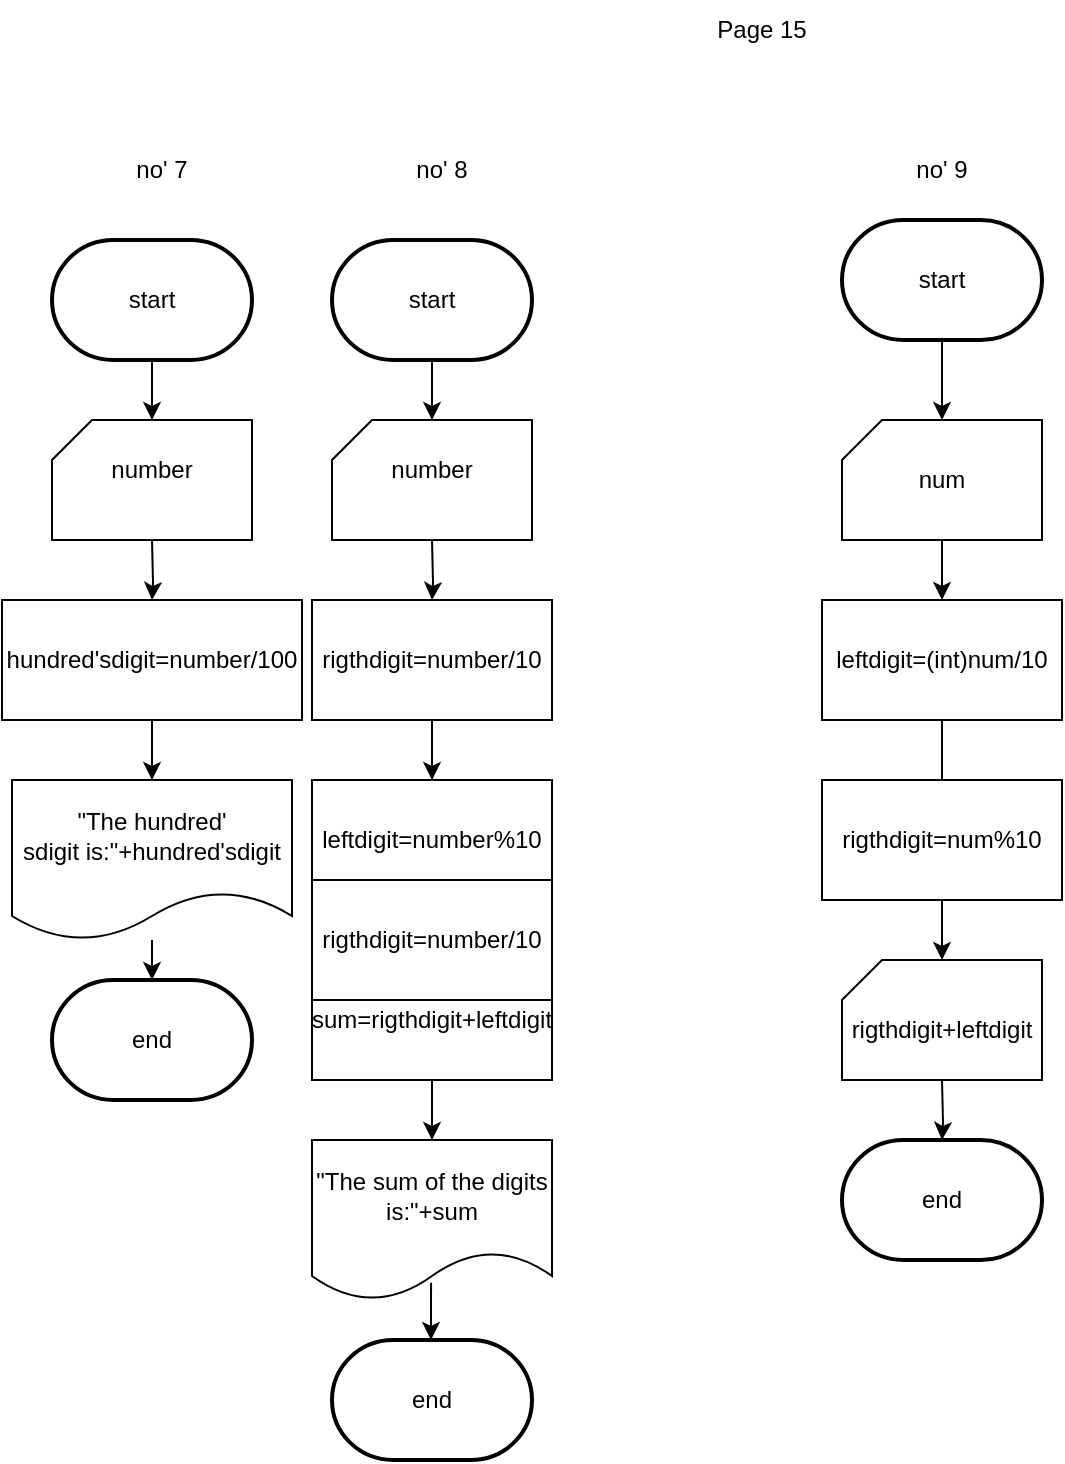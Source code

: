 <mxfile version="23.1.5" type="device" pages="2">
  <diagram name="‫עמוד-1‬" id="FsbVqvt1ePZkj91_kKC7">
    <mxGraphModel dx="841" dy="581" grid="1" gridSize="10" guides="1" tooltips="1" connect="1" arrows="1" fold="1" page="1" pageScale="1" pageWidth="827" pageHeight="1169" math="0" shadow="0">
      <root>
        <mxCell id="0" />
        <mxCell id="1" parent="0" />
        <mxCell id="AMthU2WUuR-Yo0SK-RJl-1" value="Page 15" style="text;html=1;align=center;verticalAlign=middle;whiteSpace=wrap;rounded=0;" parent="1" vertex="1">
          <mxGeometry x="370" y="10" width="60" height="30" as="geometry" />
        </mxCell>
        <mxCell id="AMthU2WUuR-Yo0SK-RJl-2" value="no&#39; 7" style="text;html=1;align=center;verticalAlign=middle;whiteSpace=wrap;rounded=0;" parent="1" vertex="1">
          <mxGeometry x="70" y="80" width="60" height="30" as="geometry" />
        </mxCell>
        <mxCell id="AMthU2WUuR-Yo0SK-RJl-13" value="no&#39; 8" style="text;html=1;align=center;verticalAlign=middle;whiteSpace=wrap;rounded=0;" parent="1" vertex="1">
          <mxGeometry x="210" y="80" width="60" height="30" as="geometry" />
        </mxCell>
        <mxCell id="AMthU2WUuR-Yo0SK-RJl-107" value="start" style="strokeWidth=2;html=1;shape=mxgraph.flowchart.terminator;whiteSpace=wrap;" parent="1" vertex="1">
          <mxGeometry x="45" y="130" width="100" height="60" as="geometry" />
        </mxCell>
        <mxCell id="AMthU2WUuR-Yo0SK-RJl-108" value="" style="verticalLabelPosition=bottom;verticalAlign=top;html=1;shape=card;whiteSpace=wrap;size=20;arcSize=12;" parent="1" vertex="1">
          <mxGeometry x="45" y="220" width="100" height="60" as="geometry" />
        </mxCell>
        <mxCell id="AMthU2WUuR-Yo0SK-RJl-109" value="" style="edgeStyle=orthogonalEdgeStyle;rounded=0;orthogonalLoop=1;jettySize=auto;html=1;" parent="1" source="AMthU2WUuR-Yo0SK-RJl-107" target="AMthU2WUuR-Yo0SK-RJl-108" edge="1">
          <mxGeometry relative="1" as="geometry" />
        </mxCell>
        <mxCell id="AMthU2WUuR-Yo0SK-RJl-110" value="" style="edgeStyle=orthogonalEdgeStyle;rounded=0;orthogonalLoop=1;jettySize=auto;html=1;" parent="1" target="AMthU2WUuR-Yo0SK-RJl-112" edge="1">
          <mxGeometry relative="1" as="geometry">
            <mxPoint x="95" y="280" as="sourcePoint" />
          </mxGeometry>
        </mxCell>
        <mxCell id="AMthU2WUuR-Yo0SK-RJl-111" value="number" style="text;html=1;align=center;verticalAlign=middle;whiteSpace=wrap;rounded=0;" parent="1" vertex="1">
          <mxGeometry x="65" y="230" width="60" height="30" as="geometry" />
        </mxCell>
        <mxCell id="AMthU2WUuR-Yo0SK-RJl-112" value="hundred&#39;sdigit=number/100" style="rounded=0;whiteSpace=wrap;html=1;" parent="1" vertex="1">
          <mxGeometry x="20" y="310" width="150" height="60" as="geometry" />
        </mxCell>
        <mxCell id="AMthU2WUuR-Yo0SK-RJl-113" value="&quot;The hundred&#39; sdigit&amp;nbsp;is:&quot;+hundred&#39;sdigit" style="shape=document;whiteSpace=wrap;html=1;boundedLbl=1;" parent="1" vertex="1">
          <mxGeometry x="25" y="400" width="140" height="80" as="geometry" />
        </mxCell>
        <mxCell id="AMthU2WUuR-Yo0SK-RJl-114" value="" style="edgeStyle=orthogonalEdgeStyle;rounded=0;orthogonalLoop=1;jettySize=auto;html=1;" parent="1" source="AMthU2WUuR-Yo0SK-RJl-112" target="AMthU2WUuR-Yo0SK-RJl-113" edge="1">
          <mxGeometry relative="1" as="geometry" />
        </mxCell>
        <mxCell id="AMthU2WUuR-Yo0SK-RJl-115" value="" style="endArrow=classic;html=1;rounded=0;" parent="1" target="AMthU2WUuR-Yo0SK-RJl-116" edge="1">
          <mxGeometry width="50" height="50" relative="1" as="geometry">
            <mxPoint x="95" y="480" as="sourcePoint" />
            <mxPoint x="103" y="600" as="targetPoint" />
          </mxGeometry>
        </mxCell>
        <mxCell id="AMthU2WUuR-Yo0SK-RJl-116" value="end" style="strokeWidth=2;html=1;shape=mxgraph.flowchart.terminator;whiteSpace=wrap;" parent="1" vertex="1">
          <mxGeometry x="45" y="500" width="100" height="60" as="geometry" />
        </mxCell>
        <mxCell id="AMthU2WUuR-Yo0SK-RJl-117" value="start" style="strokeWidth=2;html=1;shape=mxgraph.flowchart.terminator;whiteSpace=wrap;" parent="1" vertex="1">
          <mxGeometry x="185" y="130" width="100" height="60" as="geometry" />
        </mxCell>
        <mxCell id="AMthU2WUuR-Yo0SK-RJl-118" value="" style="verticalLabelPosition=bottom;verticalAlign=top;html=1;shape=card;whiteSpace=wrap;size=20;arcSize=12;" parent="1" vertex="1">
          <mxGeometry x="185" y="220" width="100" height="60" as="geometry" />
        </mxCell>
        <mxCell id="AMthU2WUuR-Yo0SK-RJl-119" value="" style="edgeStyle=orthogonalEdgeStyle;rounded=0;orthogonalLoop=1;jettySize=auto;html=1;" parent="1" source="AMthU2WUuR-Yo0SK-RJl-117" target="AMthU2WUuR-Yo0SK-RJl-118" edge="1">
          <mxGeometry relative="1" as="geometry" />
        </mxCell>
        <mxCell id="AMthU2WUuR-Yo0SK-RJl-120" value="" style="edgeStyle=orthogonalEdgeStyle;rounded=0;orthogonalLoop=1;jettySize=auto;html=1;" parent="1" target="AMthU2WUuR-Yo0SK-RJl-122" edge="1">
          <mxGeometry relative="1" as="geometry">
            <mxPoint x="235" y="280" as="sourcePoint" />
          </mxGeometry>
        </mxCell>
        <mxCell id="AMthU2WUuR-Yo0SK-RJl-121" value="number" style="text;html=1;align=center;verticalAlign=middle;whiteSpace=wrap;rounded=0;" parent="1" vertex="1">
          <mxGeometry x="205" y="230" width="60" height="30" as="geometry" />
        </mxCell>
        <mxCell id="5-8YuS-S7z3V_CboeKws-12" value="" style="edgeStyle=orthogonalEdgeStyle;rounded=0;orthogonalLoop=1;jettySize=auto;html=1;" edge="1" parent="1" source="AMthU2WUuR-Yo0SK-RJl-122" target="5-8YuS-S7z3V_CboeKws-11">
          <mxGeometry relative="1" as="geometry" />
        </mxCell>
        <mxCell id="AMthU2WUuR-Yo0SK-RJl-122" value="rigthdigit=number/10" style="rounded=0;whiteSpace=wrap;html=1;" parent="1" vertex="1">
          <mxGeometry x="175" y="310" width="120" height="60" as="geometry" />
        </mxCell>
        <mxCell id="AMthU2WUuR-Yo0SK-RJl-123" value="leftdigit=number%10" style="rounded=0;whiteSpace=wrap;html=1;" parent="1" vertex="1">
          <mxGeometry x="175" y="400" width="120" height="60" as="geometry" />
        </mxCell>
        <mxCell id="AMthU2WUuR-Yo0SK-RJl-124" value="" style="edgeStyle=orthogonalEdgeStyle;rounded=0;orthogonalLoop=1;jettySize=auto;html=1;" parent="1" source="AMthU2WUuR-Yo0SK-RJl-122" target="AMthU2WUuR-Yo0SK-RJl-123" edge="1">
          <mxGeometry relative="1" as="geometry" />
        </mxCell>
        <mxCell id="AMthU2WUuR-Yo0SK-RJl-125" value="sum=rigthdigit+leftdigit" style="rounded=0;whiteSpace=wrap;html=1;" parent="1" vertex="1">
          <mxGeometry x="175" y="490" width="120" height="60" as="geometry" />
        </mxCell>
        <mxCell id="AMthU2WUuR-Yo0SK-RJl-126" value="" style="edgeStyle=orthogonalEdgeStyle;rounded=0;orthogonalLoop=1;jettySize=auto;html=1;" parent="1" source="AMthU2WUuR-Yo0SK-RJl-123" target="AMthU2WUuR-Yo0SK-RJl-125" edge="1">
          <mxGeometry relative="1" as="geometry" />
        </mxCell>
        <mxCell id="AMthU2WUuR-Yo0SK-RJl-127" value="&quot;The sum of the digits is:&quot;+sum" style="shape=document;whiteSpace=wrap;html=1;boundedLbl=1;" parent="1" vertex="1">
          <mxGeometry x="175" y="580" width="120" height="80" as="geometry" />
        </mxCell>
        <mxCell id="AMthU2WUuR-Yo0SK-RJl-128" value="" style="edgeStyle=orthogonalEdgeStyle;rounded=0;orthogonalLoop=1;jettySize=auto;html=1;" parent="1" source="AMthU2WUuR-Yo0SK-RJl-125" target="AMthU2WUuR-Yo0SK-RJl-127" edge="1">
          <mxGeometry relative="1" as="geometry" />
        </mxCell>
        <mxCell id="AMthU2WUuR-Yo0SK-RJl-129" value="end" style="strokeWidth=2;html=1;shape=mxgraph.flowchart.terminator;whiteSpace=wrap;" parent="1" vertex="1">
          <mxGeometry x="185" y="680" width="100" height="60" as="geometry" />
        </mxCell>
        <mxCell id="AMthU2WUuR-Yo0SK-RJl-130" value="" style="edgeStyle=orthogonalEdgeStyle;rounded=0;orthogonalLoop=1;jettySize=auto;html=1;exitX=0.496;exitY=0.892;exitDx=0;exitDy=0;exitPerimeter=0;" parent="1" source="AMthU2WUuR-Yo0SK-RJl-127" target="AMthU2WUuR-Yo0SK-RJl-129" edge="1">
          <mxGeometry relative="1" as="geometry" />
        </mxCell>
        <mxCell id="5-8YuS-S7z3V_CboeKws-10" value="" style="group" vertex="1" connectable="0" parent="1">
          <mxGeometry x="430" y="80" width="120" height="560" as="geometry" />
        </mxCell>
        <mxCell id="AMthU2WUuR-Yo0SK-RJl-161" value="" style="verticalLabelPosition=bottom;verticalAlign=top;html=1;shape=card;whiteSpace=wrap;size=20;arcSize=12;" parent="5-8YuS-S7z3V_CboeKws-10" vertex="1">
          <mxGeometry x="10" y="140" width="100" height="60" as="geometry" />
        </mxCell>
        <mxCell id="5-8YuS-S7z3V_CboeKws-3" value="" style="edgeStyle=orthogonalEdgeStyle;rounded=0;orthogonalLoop=1;jettySize=auto;html=1;" edge="1" parent="5-8YuS-S7z3V_CboeKws-10" source="AMthU2WUuR-Yo0SK-RJl-162">
          <mxGeometry relative="1" as="geometry">
            <mxPoint x="60" y="140" as="targetPoint" />
          </mxGeometry>
        </mxCell>
        <mxCell id="AMthU2WUuR-Yo0SK-RJl-166" value="" style="edgeStyle=orthogonalEdgeStyle;rounded=0;orthogonalLoop=1;jettySize=auto;html=1;" parent="5-8YuS-S7z3V_CboeKws-10" source="AMthU2WUuR-Yo0SK-RJl-161" target="AMthU2WUuR-Yo0SK-RJl-165" edge="1">
          <mxGeometry relative="1" as="geometry" />
        </mxCell>
        <mxCell id="AMthU2WUuR-Yo0SK-RJl-168" value="" style="verticalLabelPosition=bottom;verticalAlign=top;html=1;shape=card;whiteSpace=wrap;size=20;arcSize=12;" parent="5-8YuS-S7z3V_CboeKws-10" vertex="1">
          <mxGeometry x="10" y="410" width="100" height="60" as="geometry" />
        </mxCell>
        <mxCell id="AMthU2WUuR-Yo0SK-RJl-169" value="" style="edgeStyle=orthogonalEdgeStyle;rounded=0;orthogonalLoop=1;jettySize=auto;html=1;" parent="5-8YuS-S7z3V_CboeKws-10" source="AMthU2WUuR-Yo0SK-RJl-165" target="AMthU2WUuR-Yo0SK-RJl-168" edge="1">
          <mxGeometry relative="1" as="geometry" />
        </mxCell>
        <mxCell id="5-8YuS-S7z3V_CboeKws-1" value="" style="edgeStyle=orthogonalEdgeStyle;rounded=0;orthogonalLoop=1;jettySize=auto;html=1;" edge="1" parent="5-8YuS-S7z3V_CboeKws-10" target="AMthU2WUuR-Yo0SK-RJl-171">
          <mxGeometry relative="1" as="geometry">
            <mxPoint x="60" y="470" as="sourcePoint" />
          </mxGeometry>
        </mxCell>
        <mxCell id="AMthU2WUuR-Yo0SK-RJl-160" value="no&#39; 9" style="text;html=1;align=center;verticalAlign=middle;whiteSpace=wrap;rounded=0;" parent="5-8YuS-S7z3V_CboeKws-10" vertex="1">
          <mxGeometry x="30" width="60" height="30" as="geometry" />
        </mxCell>
        <mxCell id="AMthU2WUuR-Yo0SK-RJl-162" value="start" style="strokeWidth=2;html=1;shape=mxgraph.flowchart.terminator;whiteSpace=wrap;" parent="5-8YuS-S7z3V_CboeKws-10" vertex="1">
          <mxGeometry x="10" y="40" width="100" height="60" as="geometry" />
        </mxCell>
        <mxCell id="AMthU2WUuR-Yo0SK-RJl-163" value="num" style="text;html=1;align=center;verticalAlign=middle;whiteSpace=wrap;rounded=0;" parent="5-8YuS-S7z3V_CboeKws-10" vertex="1">
          <mxGeometry x="30" y="155" width="60" height="30" as="geometry" />
        </mxCell>
        <mxCell id="AMthU2WUuR-Yo0SK-RJl-165" value="leftdigit=(int)num/10" style="rounded=0;whiteSpace=wrap;html=1;" parent="5-8YuS-S7z3V_CboeKws-10" vertex="1">
          <mxGeometry y="230" width="120" height="60" as="geometry" />
        </mxCell>
        <mxCell id="AMthU2WUuR-Yo0SK-RJl-167" value="rigthdigit=num%10" style="rounded=0;whiteSpace=wrap;html=1;" parent="5-8YuS-S7z3V_CboeKws-10" vertex="1">
          <mxGeometry y="320" width="120" height="60" as="geometry" />
        </mxCell>
        <mxCell id="AMthU2WUuR-Yo0SK-RJl-170" value="rigthdigit+leftdigit" style="text;html=1;align=center;verticalAlign=middle;whiteSpace=wrap;rounded=0;" parent="5-8YuS-S7z3V_CboeKws-10" vertex="1">
          <mxGeometry x="30" y="430" width="60" height="30" as="geometry" />
        </mxCell>
        <mxCell id="AMthU2WUuR-Yo0SK-RJl-171" value="end" style="strokeWidth=2;html=1;shape=mxgraph.flowchart.terminator;whiteSpace=wrap;" parent="5-8YuS-S7z3V_CboeKws-10" vertex="1">
          <mxGeometry x="10" y="500" width="100" height="60" as="geometry" />
        </mxCell>
        <mxCell id="5-8YuS-S7z3V_CboeKws-11" value="rigthdigit=number/10" style="rounded=0;whiteSpace=wrap;html=1;" vertex="1" parent="1">
          <mxGeometry x="175" y="450" width="120" height="60" as="geometry" />
        </mxCell>
      </root>
    </mxGraphModel>
  </diagram>
  <diagram id="OOENKJ338RXFWWcKjNX1" name="‫עמוד-2‬">
    <mxGraphModel dx="631" dy="436" grid="1" gridSize="10" guides="0" tooltips="1" connect="1" arrows="1" fold="1" page="1" pageScale="1" pageWidth="827" pageHeight="1169" math="0" shadow="0">
      <root>
        <mxCell id="0" />
        <mxCell id="1" parent="0" />
        <mxCell id="dKZmttkoDWquJxQezihK-20" value="Page 20" style="text;html=1;align=center;verticalAlign=middle;whiteSpace=wrap;rounded=0;" parent="1" vertex="1">
          <mxGeometry x="414" y="20" width="60" height="30" as="geometry" />
        </mxCell>
        <mxCell id="dKZmttkoDWquJxQezihK-41" value="no&#39; 2" style="text;html=1;align=center;verticalAlign=middle;whiteSpace=wrap;rounded=0;" parent="1" vertex="1">
          <mxGeometry x="240" y="50" width="60" height="30" as="geometry" />
        </mxCell>
        <mxCell id="dKZmttkoDWquJxQezihK-42" value="no&#39; 4" style="text;html=1;align=center;verticalAlign=middle;whiteSpace=wrap;rounded=0;" parent="1" vertex="1">
          <mxGeometry x="550" y="50" width="60" height="30" as="geometry" />
        </mxCell>
        <mxCell id="bDuH2EewAY12XJAqLXLY-18" value="" style="edgeStyle=orthogonalEdgeStyle;rounded=0;orthogonalLoop=1;jettySize=auto;html=1;entryX=0.5;entryY=0;entryDx=0;entryDy=0;entryPerimeter=0;" parent="1" source="bDuH2EewAY12XJAqLXLY-1" target="bDuH2EewAY12XJAqLXLY-2" edge="1">
          <mxGeometry relative="1" as="geometry" />
        </mxCell>
        <mxCell id="bDuH2EewAY12XJAqLXLY-1" value="start" style="strokeWidth=2;html=1;shape=mxgraph.flowchart.terminator;whiteSpace=wrap;" parent="1" vertex="1">
          <mxGeometry x="530" y="110" width="100" height="60" as="geometry" />
        </mxCell>
        <mxCell id="bDuH2EewAY12XJAqLXLY-2" value="" style="verticalLabelPosition=bottom;verticalAlign=top;html=1;shape=card;whiteSpace=wrap;size=20;arcSize=12;" parent="1" vertex="1">
          <mxGeometry x="530" y="200" width="100" height="60" as="geometry" />
        </mxCell>
        <mxCell id="dKZmttkoDWquJxQezihK-23" value="start" style="strokeWidth=2;html=1;shape=mxgraph.flowchart.terminator;whiteSpace=wrap;" parent="1" vertex="1">
          <mxGeometry x="220" y="110" width="100" height="60" as="geometry" />
        </mxCell>
        <mxCell id="dKZmttkoDWquJxQezihK-24" value="end" style="strokeWidth=2;html=1;shape=mxgraph.flowchart.terminator;whiteSpace=wrap;" parent="1" vertex="1">
          <mxGeometry x="225" y="740" width="100" height="60" as="geometry" />
        </mxCell>
        <mxCell id="dKZmttkoDWquJxQezihK-25" value="" style="verticalLabelPosition=bottom;verticalAlign=top;html=1;shape=card;whiteSpace=wrap;size=20;arcSize=12;" parent="1" vertex="1">
          <mxGeometry x="220" y="200" width="100" height="60" as="geometry" />
        </mxCell>
        <mxCell id="dKZmttkoDWquJxQezihK-26" value="num1,num2,num3" style="text;html=1;align=center;verticalAlign=middle;whiteSpace=wrap;rounded=0;" parent="1" vertex="1">
          <mxGeometry x="240" y="210" width="60" height="30" as="geometry" />
        </mxCell>
        <mxCell id="dKZmttkoDWquJxQezihK-27" value="" style="edgeStyle=orthogonalEdgeStyle;rounded=0;orthogonalLoop=1;jettySize=auto;html=1;" parent="1" source="dKZmttkoDWquJxQezihK-23" edge="1">
          <mxGeometry relative="1" as="geometry">
            <mxPoint x="270" y="200" as="targetPoint" />
          </mxGeometry>
        </mxCell>
        <mxCell id="dKZmttkoDWquJxQezihK-28" value="num2&amp;gt;num1" style="strokeWidth=2;html=1;shape=mxgraph.flowchart.decision;whiteSpace=wrap;fillColor=#fff2cc;strokeColor=#d6b656;" parent="1" vertex="1">
          <mxGeometry x="220" y="290" width="100" height="100" as="geometry" />
        </mxCell>
        <mxCell id="dKZmttkoDWquJxQezihK-29" value="" style="edgeStyle=orthogonalEdgeStyle;rounded=0;orthogonalLoop=1;jettySize=auto;html=1;" parent="1" source="dKZmttkoDWquJxQezihK-25" target="dKZmttkoDWquJxQezihK-28" edge="1">
          <mxGeometry relative="1" as="geometry" />
        </mxCell>
        <mxCell id="dKZmttkoDWquJxQezihK-30" value="num3&amp;gt;num2" style="strokeWidth=2;html=1;shape=mxgraph.flowchart.decision;whiteSpace=wrap;fillColor=#fff2cc;strokeColor=#d6b656;" parent="1" vertex="1">
          <mxGeometry x="110" y="360" width="100" height="100" as="geometry" />
        </mxCell>
        <mxCell id="dKZmttkoDWquJxQezihK-31" value="&quot;Increasing...&quot;" style="shape=document;whiteSpace=wrap;html=1;boundedLbl=1;" parent="1" vertex="1">
          <mxGeometry x="20" y="470" width="120" height="80" as="geometry" />
        </mxCell>
        <mxCell id="dKZmttkoDWquJxQezihK-32" value="" style="endArrow=classic;html=1;rounded=0;exitX=0;exitY=0.5;exitDx=0;exitDy=0;exitPerimeter=0;entryX=0.5;entryY=0;entryDx=0;entryDy=0;entryPerimeter=0;" parent="1" source="dKZmttkoDWquJxQezihK-28" target="dKZmttkoDWquJxQezihK-30" edge="1">
          <mxGeometry width="50" height="50" relative="1" as="geometry">
            <mxPoint x="400" y="530" as="sourcePoint" />
            <mxPoint x="450" y="480" as="targetPoint" />
            <Array as="points">
              <mxPoint x="160" y="340" />
            </Array>
          </mxGeometry>
        </mxCell>
        <mxCell id="dKZmttkoDWquJxQezihK-33" value="" style="endArrow=classic;html=1;rounded=0;exitX=0;exitY=0.5;exitDx=0;exitDy=0;exitPerimeter=0;entryX=0.5;entryY=0;entryDx=0;entryDy=0;" parent="1" source="dKZmttkoDWquJxQezihK-30" target="dKZmttkoDWquJxQezihK-31" edge="1">
          <mxGeometry width="50" height="50" relative="1" as="geometry">
            <mxPoint x="400" y="530" as="sourcePoint" />
            <mxPoint x="450" y="480" as="targetPoint" />
            <Array as="points">
              <mxPoint x="80" y="410" />
            </Array>
          </mxGeometry>
        </mxCell>
        <mxCell id="dKZmttkoDWquJxQezihK-34" value="" style="strokeWidth=2;html=1;shape=mxgraph.flowchart.start_2;whiteSpace=wrap;" parent="1" vertex="1">
          <mxGeometry x="150" y="565" width="30" height="30" as="geometry" />
        </mxCell>
        <mxCell id="dKZmttkoDWquJxQezihK-35" value="" style="edgeStyle=orthogonalEdgeStyle;rounded=0;orthogonalLoop=1;jettySize=auto;html=1;" parent="1" source="dKZmttkoDWquJxQezihK-36" target="dKZmttkoDWquJxQezihK-24" edge="1">
          <mxGeometry relative="1" as="geometry" />
        </mxCell>
        <mxCell id="dKZmttkoDWquJxQezihK-36" value="" style="strokeWidth=2;html=1;shape=mxgraph.flowchart.start_2;whiteSpace=wrap;" parent="1" vertex="1">
          <mxGeometry x="260" y="670" width="30" height="30" as="geometry" />
        </mxCell>
        <mxCell id="dKZmttkoDWquJxQezihK-37" value="" style="endArrow=classic;html=1;rounded=0;exitX=0.51;exitY=0.833;exitDx=0;exitDy=0;exitPerimeter=0;entryX=0;entryY=0.5;entryDx=0;entryDy=0;entryPerimeter=0;" parent="1" source="dKZmttkoDWquJxQezihK-31" target="dKZmttkoDWquJxQezihK-34" edge="1">
          <mxGeometry width="50" height="50" relative="1" as="geometry">
            <mxPoint x="400" y="550" as="sourcePoint" />
            <mxPoint x="450" y="500" as="targetPoint" />
            <Array as="points">
              <mxPoint x="81" y="580" />
            </Array>
          </mxGeometry>
        </mxCell>
        <mxCell id="dKZmttkoDWquJxQezihK-38" value="" style="endArrow=classic;html=1;rounded=0;exitX=1;exitY=0.5;exitDx=0;exitDy=0;exitPerimeter=0;entryX=1;entryY=0.5;entryDx=0;entryDy=0;entryPerimeter=0;" parent="1" source="dKZmttkoDWquJxQezihK-30" target="dKZmttkoDWquJxQezihK-34" edge="1">
          <mxGeometry width="50" height="50" relative="1" as="geometry">
            <mxPoint x="400" y="550" as="sourcePoint" />
            <mxPoint x="450" y="500" as="targetPoint" />
            <Array as="points">
              <mxPoint x="250" y="410" />
              <mxPoint x="250" y="580" />
            </Array>
          </mxGeometry>
        </mxCell>
        <mxCell id="dKZmttkoDWquJxQezihK-39" value="" style="endArrow=classic;html=1;rounded=0;exitX=1;exitY=0.5;exitDx=0;exitDy=0;exitPerimeter=0;entryX=1;entryY=0.5;entryDx=0;entryDy=0;entryPerimeter=0;" parent="1" source="dKZmttkoDWquJxQezihK-28" target="dKZmttkoDWquJxQezihK-36" edge="1">
          <mxGeometry width="50" height="50" relative="1" as="geometry">
            <mxPoint x="400" y="550" as="sourcePoint" />
            <mxPoint x="450" y="500" as="targetPoint" />
            <Array as="points">
              <mxPoint x="390" y="340" />
              <mxPoint x="390" y="685" />
            </Array>
          </mxGeometry>
        </mxCell>
        <mxCell id="dKZmttkoDWquJxQezihK-40" value="" style="endArrow=classic;html=1;rounded=0;exitX=0.5;exitY=1;exitDx=0;exitDy=0;exitPerimeter=0;entryX=0;entryY=0.5;entryDx=0;entryDy=0;entryPerimeter=0;" parent="1" source="dKZmttkoDWquJxQezihK-34" target="dKZmttkoDWquJxQezihK-36" edge="1">
          <mxGeometry width="50" height="50" relative="1" as="geometry">
            <mxPoint x="500" y="610" as="sourcePoint" />
            <mxPoint x="550" y="560" as="targetPoint" />
            <Array as="points">
              <mxPoint x="165" y="685" />
            </Array>
          </mxGeometry>
        </mxCell>
        <mxCell id="bDuH2EewAY12XJAqLXLY-19" value="" style="edgeStyle=orthogonalEdgeStyle;rounded=0;orthogonalLoop=1;jettySize=auto;html=1;" parent="1" target="bDuH2EewAY12XJAqLXLY-9" edge="1">
          <mxGeometry relative="1" as="geometry">
            <mxPoint x="580" y="260" as="sourcePoint" />
          </mxGeometry>
        </mxCell>
        <mxCell id="bDuH2EewAY12XJAqLXLY-3" value="num" style="text;html=1;align=center;verticalAlign=middle;whiteSpace=wrap;rounded=0;" parent="1" vertex="1">
          <mxGeometry x="550" y="215" width="60" height="30" as="geometry" />
        </mxCell>
        <mxCell id="bDuH2EewAY12XJAqLXLY-22" value="" style="edgeStyle=orthogonalEdgeStyle;rounded=0;orthogonalLoop=1;jettySize=auto;html=1;" parent="1" source="bDuH2EewAY12XJAqLXLY-7" target="bDuH2EewAY12XJAqLXLY-11" edge="1">
          <mxGeometry relative="1" as="geometry" />
        </mxCell>
        <mxCell id="bDuH2EewAY12XJAqLXLY-7" value="while newnum&amp;gt;0" style="ellipse;whiteSpace=wrap;html=1;aspect=fixed;" parent="1" vertex="1">
          <mxGeometry x="520" y="470" width="120" height="120" as="geometry" />
        </mxCell>
        <mxCell id="bDuH2EewAY12XJAqLXLY-21" value="" style="edgeStyle=orthogonalEdgeStyle;rounded=0;orthogonalLoop=1;jettySize=auto;html=1;" parent="1" source="bDuH2EewAY12XJAqLXLY-8" target="bDuH2EewAY12XJAqLXLY-7" edge="1">
          <mxGeometry relative="1" as="geometry" />
        </mxCell>
        <mxCell id="bDuH2EewAY12XJAqLXLY-8" value="newnum=(int)num/10" style="rounded=0;whiteSpace=wrap;html=1;" parent="1" vertex="1">
          <mxGeometry x="520" y="380" width="120" height="60" as="geometry" />
        </mxCell>
        <mxCell id="bDuH2EewAY12XJAqLXLY-20" value="" style="edgeStyle=orthogonalEdgeStyle;rounded=0;orthogonalLoop=1;jettySize=auto;html=1;" parent="1" source="bDuH2EewAY12XJAqLXLY-9" target="bDuH2EewAY12XJAqLXLY-8" edge="1">
          <mxGeometry relative="1" as="geometry" />
        </mxCell>
        <mxCell id="bDuH2EewAY12XJAqLXLY-9" value="numdigits=1" style="rounded=0;whiteSpace=wrap;html=1;" parent="1" vertex="1">
          <mxGeometry x="520" y="290" width="120" height="60" as="geometry" />
        </mxCell>
        <mxCell id="bDuH2EewAY12XJAqLXLY-10" value="newnum=(int)newnum/10" style="rounded=0;whiteSpace=wrap;html=1;" parent="1" vertex="1">
          <mxGeometry x="520" y="710" width="120" height="60" as="geometry" />
        </mxCell>
        <mxCell id="bDuH2EewAY12XJAqLXLY-23" value="" style="edgeStyle=orthogonalEdgeStyle;rounded=0;orthogonalLoop=1;jettySize=auto;html=1;" parent="1" source="bDuH2EewAY12XJAqLXLY-11" target="bDuH2EewAY12XJAqLXLY-10" edge="1">
          <mxGeometry relative="1" as="geometry" />
        </mxCell>
        <mxCell id="bDuH2EewAY12XJAqLXLY-11" value="numdigits=numdigits+1" style="rounded=0;whiteSpace=wrap;html=1;" parent="1" vertex="1">
          <mxGeometry x="510" y="620" width="140" height="60" as="geometry" />
        </mxCell>
        <mxCell id="bDuH2EewAY12XJAqLXLY-13" value="end" style="strokeWidth=2;html=1;shape=mxgraph.flowchart.terminator;whiteSpace=wrap;" parent="1" vertex="1">
          <mxGeometry x="680" y="660" width="100" height="60" as="geometry" />
        </mxCell>
        <mxCell id="bDuH2EewAY12XJAqLXLY-27" style="edgeStyle=orthogonalEdgeStyle;rounded=0;orthogonalLoop=1;jettySize=auto;html=1;exitX=0.5;exitY=1;exitDx=0;exitDy=0;entryX=0;entryY=0.5;entryDx=0;entryDy=0;" parent="1" source="bDuH2EewAY12XJAqLXLY-10" target="bDuH2EewAY12XJAqLXLY-7" edge="1">
          <mxGeometry relative="1" as="geometry" />
        </mxCell>
        <mxCell id="bDuH2EewAY12XJAqLXLY-28" value="" style="shape=document;whiteSpace=wrap;html=1;boundedLbl=1;" parent="1" vertex="1">
          <mxGeometry x="660" y="550" width="130" height="90" as="geometry" />
        </mxCell>
        <mxCell id="bDuH2EewAY12XJAqLXLY-29" value="&quot;The number&amp;nbsp; of digits in the received number is: &quot;+numdigits" style="text;html=1;align=center;verticalAlign=middle;whiteSpace=wrap;rounded=0;" parent="1" vertex="1">
          <mxGeometry x="670" y="560" width="110" height="50" as="geometry" />
        </mxCell>
        <mxCell id="bDuH2EewAY12XJAqLXLY-32" value="" style="endArrow=classic;html=1;rounded=0;exitX=1;exitY=0.5;exitDx=0;exitDy=0;" parent="1" source="bDuH2EewAY12XJAqLXLY-7" edge="1">
          <mxGeometry width="50" height="50" relative="1" as="geometry">
            <mxPoint x="640" y="520" as="sourcePoint" />
            <mxPoint x="730" y="550" as="targetPoint" />
            <Array as="points">
              <mxPoint x="730" y="530" />
            </Array>
          </mxGeometry>
        </mxCell>
        <mxCell id="bDuH2EewAY12XJAqLXLY-35" value="" style="endArrow=classic;html=1;rounded=0;entryX=0.5;entryY=0;entryDx=0;entryDy=0;entryPerimeter=0;" parent="1" target="bDuH2EewAY12XJAqLXLY-13" edge="1">
          <mxGeometry width="50" height="50" relative="1" as="geometry">
            <mxPoint x="730" y="620" as="sourcePoint" />
            <mxPoint x="390" y="640" as="targetPoint" />
          </mxGeometry>
        </mxCell>
        <mxCell id="RojfxUJZYsBLF_CluQFs-1" value="num2&amp;gt;num1&lt;br&gt;&amp;amp;&amp;amp;num3&amp;gt;num2" style="rhombus;whiteSpace=wrap;html=1;align=center;fillColor=#f8cecc;strokeColor=#b85450;" vertex="1" parent="1">
          <mxGeometry x="20" y="250" width="110" height="110" as="geometry" />
        </mxCell>
      </root>
    </mxGraphModel>
  </diagram>
</mxfile>
